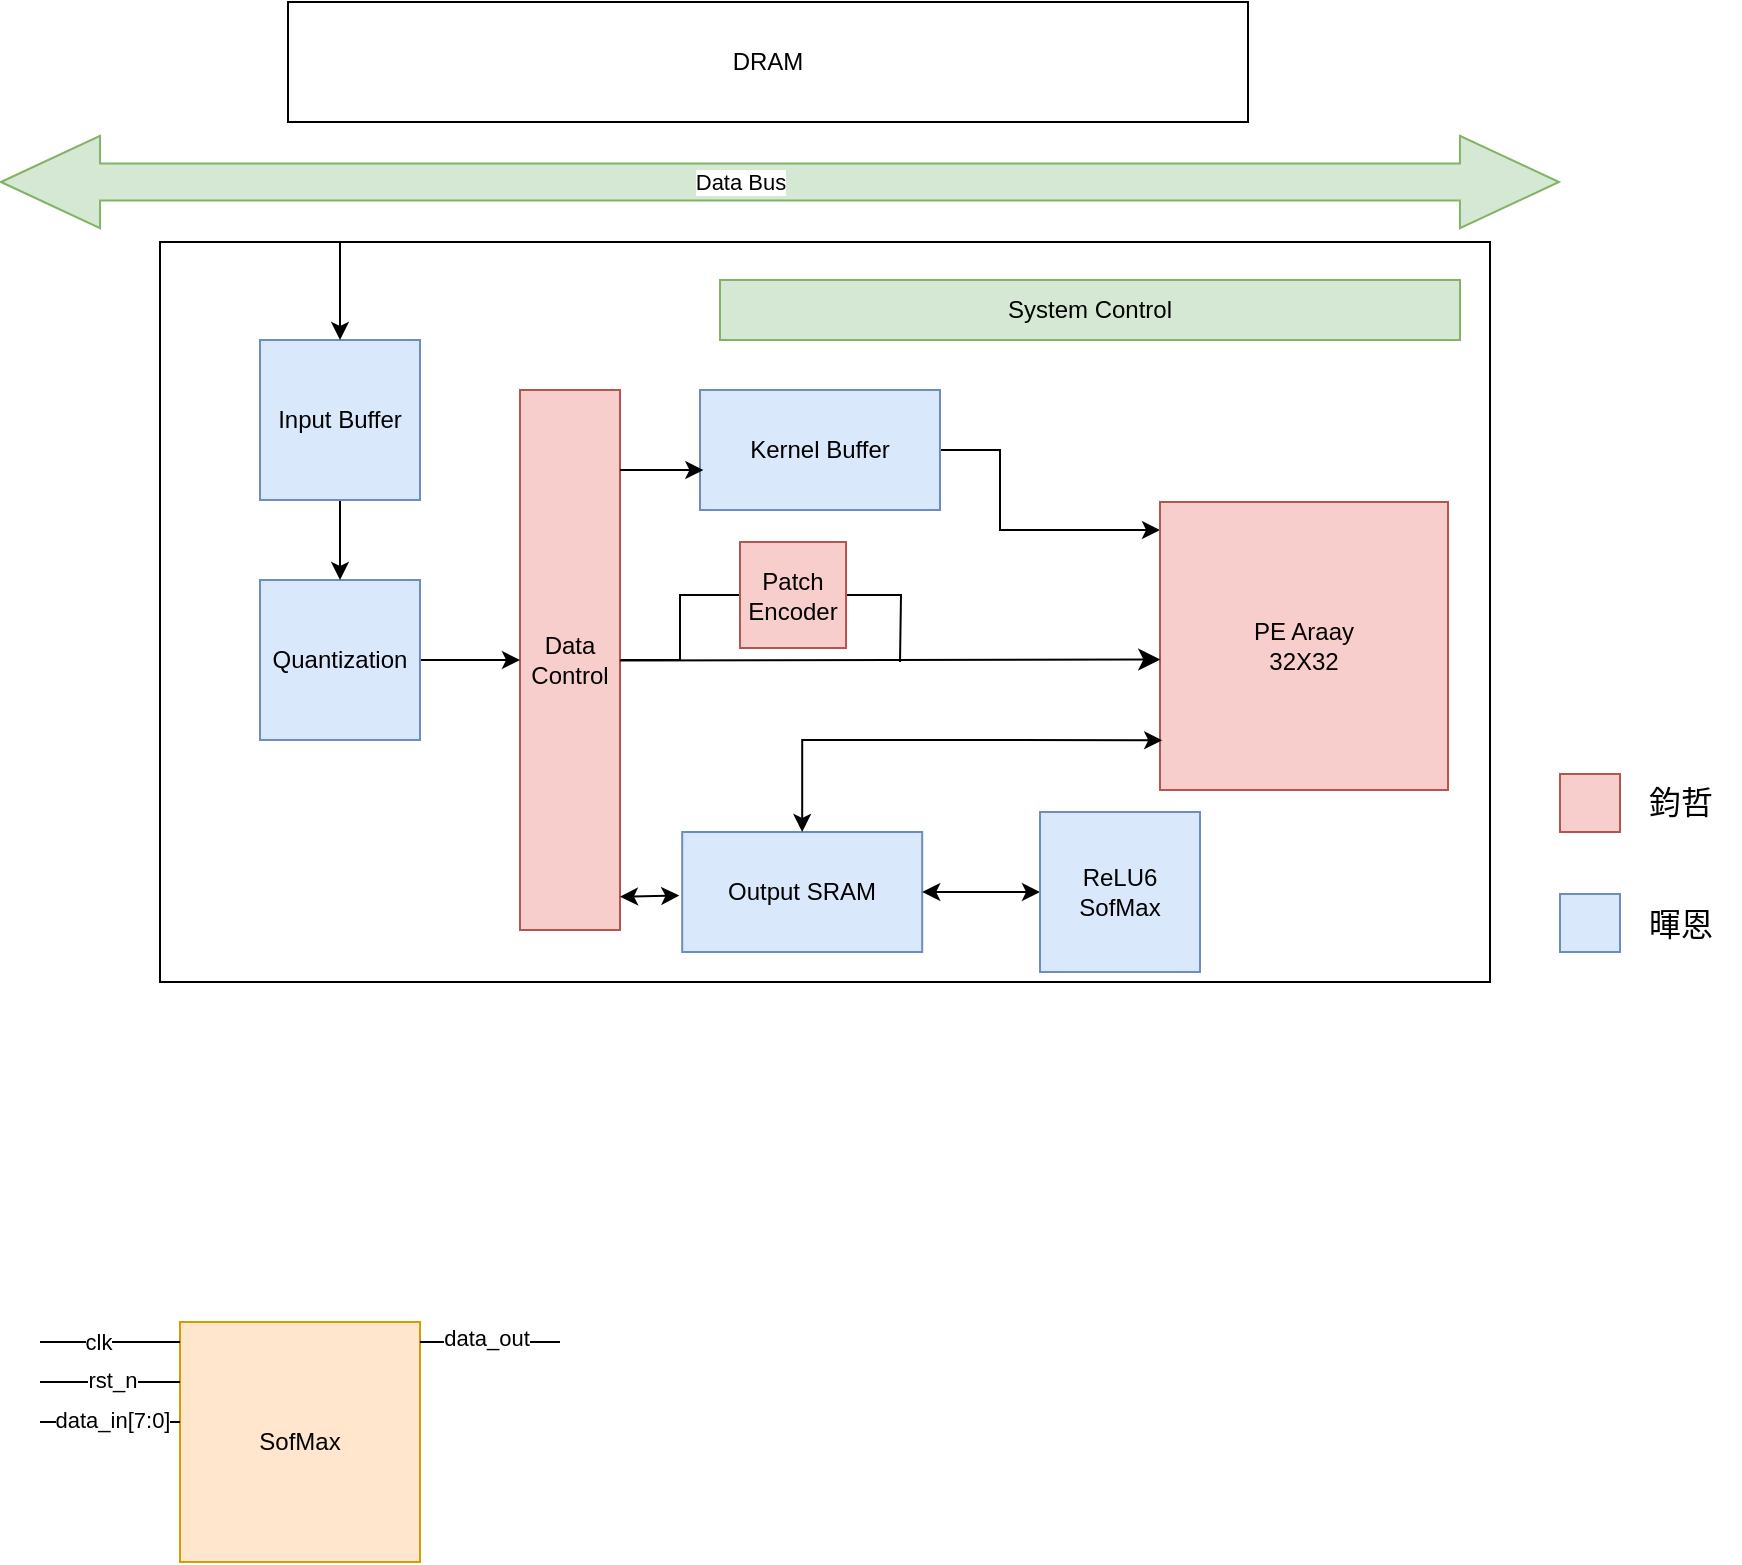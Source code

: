 <mxfile version="26.1.0">
  <diagram name="第 1 页" id="R4DH0BJwS-mU8cT8XBzc">
    <mxGraphModel dx="875" dy="463" grid="1" gridSize="10" guides="1" tooltips="1" connect="1" arrows="1" fold="1" page="1" pageScale="1" pageWidth="827" pageHeight="1169" math="0" shadow="0">
      <root>
        <mxCell id="0" />
        <mxCell id="1" parent="0" />
        <mxCell id="OkDpywnv8kksOyAQZFO7-6" value="" style="rounded=0;whiteSpace=wrap;html=1;" parent="1" vertex="1">
          <mxGeometry x="110" y="220" width="665" height="370" as="geometry" />
        </mxCell>
        <mxCell id="OkDpywnv8kksOyAQZFO7-1" value="DRAM" style="rounded=0;whiteSpace=wrap;html=1;" parent="1" vertex="1">
          <mxGeometry x="174" y="100" width="480" height="60" as="geometry" />
        </mxCell>
        <mxCell id="OkDpywnv8kksOyAQZFO7-24" style="edgeStyle=orthogonalEdgeStyle;rounded=0;orthogonalLoop=1;jettySize=auto;html=1;exitX=1;exitY=0.5;exitDx=0;exitDy=0;" parent="1" source="OkDpywnv8kksOyAQZFO7-8" target="OkDpywnv8kksOyAQZFO7-9" edge="1">
          <mxGeometry relative="1" as="geometry">
            <Array as="points">
              <mxPoint x="530" y="324" />
              <mxPoint x="530" y="364" />
            </Array>
          </mxGeometry>
        </mxCell>
        <mxCell id="OkDpywnv8kksOyAQZFO7-8" value="Kernel Buffer" style="rounded=0;whiteSpace=wrap;html=1;fillColor=#dae8fc;strokeColor=#6c8ebf;" parent="1" vertex="1">
          <mxGeometry x="380" y="294" width="120" height="60" as="geometry" />
        </mxCell>
        <mxCell id="OkDpywnv8kksOyAQZFO7-9" value="PE Araay&lt;div&gt;32X32&lt;/div&gt;" style="whiteSpace=wrap;html=1;aspect=fixed;fillColor=#f8cecc;strokeColor=#b85450;" parent="1" vertex="1">
          <mxGeometry x="610" y="350" width="144" height="144" as="geometry" />
        </mxCell>
        <mxCell id="OkDpywnv8kksOyAQZFO7-10" value="System Control" style="rounded=0;whiteSpace=wrap;html=1;fillColor=#d5e8d4;strokeColor=#82b366;" parent="1" vertex="1">
          <mxGeometry x="390" y="239" width="370" height="30" as="geometry" />
        </mxCell>
        <mxCell id="rcnTooPQDLB2SdmV_E21-9" style="edgeStyle=orthogonalEdgeStyle;rounded=0;orthogonalLoop=1;jettySize=auto;html=1;entryX=0;entryY=0.5;entryDx=0;entryDy=0;fontSize=12;startSize=8;endSize=8;endArrow=none;startFill=0;" parent="1" source="OkDpywnv8kksOyAQZFO7-11" target="5t1o25Z8IsedIhIc5Su0-1" edge="1">
          <mxGeometry relative="1" as="geometry" />
        </mxCell>
        <mxCell id="OkDpywnv8kksOyAQZFO7-11" value="Data Control" style="rounded=0;whiteSpace=wrap;html=1;fillColor=#f8cecc;strokeColor=#b85450;" parent="1" vertex="1">
          <mxGeometry x="290" y="294" width="50" height="270" as="geometry" />
        </mxCell>
        <mxCell id="OkDpywnv8kksOyAQZFO7-22" value="" style="edgeStyle=orthogonalEdgeStyle;rounded=0;orthogonalLoop=1;jettySize=auto;html=1;" parent="1" source="OkDpywnv8kksOyAQZFO7-12" target="OkDpywnv8kksOyAQZFO7-11" edge="1">
          <mxGeometry relative="1" as="geometry" />
        </mxCell>
        <mxCell id="OkDpywnv8kksOyAQZFO7-12" value="Quantization" style="whiteSpace=wrap;html=1;aspect=fixed;fillColor=#dae8fc;strokeColor=#6c8ebf;" parent="1" vertex="1">
          <mxGeometry x="160" y="389" width="80" height="80" as="geometry" />
        </mxCell>
        <mxCell id="OkDpywnv8kksOyAQZFO7-16" value="" style="edgeStyle=orthogonalEdgeStyle;rounded=0;orthogonalLoop=1;jettySize=auto;html=1;" parent="1" source="OkDpywnv8kksOyAQZFO7-13" target="OkDpywnv8kksOyAQZFO7-12" edge="1">
          <mxGeometry relative="1" as="geometry" />
        </mxCell>
        <mxCell id="OkDpywnv8kksOyAQZFO7-13" value="Input Buffer" style="whiteSpace=wrap;html=1;aspect=fixed;fillColor=#dae8fc;strokeColor=#6c8ebf;" parent="1" vertex="1">
          <mxGeometry x="160" y="269" width="80" height="80" as="geometry" />
        </mxCell>
        <mxCell id="OkDpywnv8kksOyAQZFO7-14" value="" style="endArrow=classic;html=1;rounded=0;entryX=0.5;entryY=0;entryDx=0;entryDy=0;" parent="1" target="OkDpywnv8kksOyAQZFO7-13" edge="1">
          <mxGeometry width="50" height="50" relative="1" as="geometry">
            <mxPoint x="200" y="220" as="sourcePoint" />
            <mxPoint x="430" y="229" as="targetPoint" />
            <Array as="points">
              <mxPoint x="200" y="239" />
            </Array>
          </mxGeometry>
        </mxCell>
        <mxCell id="OkDpywnv8kksOyAQZFO7-19" value="Output SRAM" style="rounded=0;whiteSpace=wrap;html=1;fillColor=#dae8fc;strokeColor=#6c8ebf;" parent="1" vertex="1">
          <mxGeometry x="371.1" y="515" width="120" height="60" as="geometry" />
        </mxCell>
        <mxCell id="OkDpywnv8kksOyAQZFO7-23" style="edgeStyle=orthogonalEdgeStyle;rounded=0;orthogonalLoop=1;jettySize=auto;html=1;entryX=0;entryY=0.801;entryDx=0;entryDy=0;entryPerimeter=0;startArrow=classic;startFill=1;" parent="1" source="OkDpywnv8kksOyAQZFO7-19" edge="1">
          <mxGeometry relative="1" as="geometry">
            <Array as="points">
              <mxPoint x="511.1" y="469" />
              <mxPoint x="511.1" y="469" />
            </Array>
            <mxPoint x="611.1" y="469.13" as="targetPoint" />
          </mxGeometry>
        </mxCell>
        <mxCell id="OkDpywnv8kksOyAQZFO7-27" style="edgeStyle=orthogonalEdgeStyle;rounded=0;orthogonalLoop=1;jettySize=auto;html=1;entryX=0.014;entryY=0.667;entryDx=0;entryDy=0;entryPerimeter=0;" parent="1" source="OkDpywnv8kksOyAQZFO7-11" target="OkDpywnv8kksOyAQZFO7-8" edge="1">
          <mxGeometry relative="1" as="geometry">
            <Array as="points">
              <mxPoint x="360" y="334" />
              <mxPoint x="360" y="334" />
            </Array>
          </mxGeometry>
        </mxCell>
        <mxCell id="ebzPi23pfYSnqGrzwmWH-2" value="" style="shape=flexArrow;endArrow=classic;startArrow=classic;html=1;rounded=0;startWidth=26.667;startSize=16.176;endWidth=26.667;endSize=16.176;width=18.571;fillColor=#d5e8d4;strokeColor=#82b366;" parent="1" edge="1">
          <mxGeometry width="100" height="100" relative="1" as="geometry">
            <mxPoint x="30" y="190" as="sourcePoint" />
            <mxPoint x="810" y="190" as="targetPoint" />
          </mxGeometry>
        </mxCell>
        <mxCell id="ebzPi23pfYSnqGrzwmWH-3" value="Data Bus" style="edgeLabel;html=1;align=center;verticalAlign=middle;resizable=0;points=[];" parent="ebzPi23pfYSnqGrzwmWH-2" vertex="1" connectable="0">
          <mxGeometry x="0.068" y="-2" relative="1" as="geometry">
            <mxPoint x="-47" y="-2" as="offset" />
          </mxGeometry>
        </mxCell>
        <mxCell id="rcnTooPQDLB2SdmV_E21-10" style="rounded=0;orthogonalLoop=1;jettySize=auto;html=1;exitX=1;exitY=0.5;exitDx=0;exitDy=0;fontSize=12;startSize=8;endSize=8;edgeStyle=orthogonalEdgeStyle;endArrow=none;endFill=1;startFill=0;" parent="1" source="5t1o25Z8IsedIhIc5Su0-1" edge="1">
          <mxGeometry relative="1" as="geometry">
            <mxPoint x="480" y="430" as="targetPoint" />
          </mxGeometry>
        </mxCell>
        <mxCell id="5t1o25Z8IsedIhIc5Su0-1" value="Patch Encoder" style="whiteSpace=wrap;html=1;aspect=fixed;fillColor=#f8cecc;strokeColor=#b85450;" parent="1" vertex="1">
          <mxGeometry x="400" y="370" width="53" height="53" as="geometry" />
        </mxCell>
        <mxCell id="4Cb8X_QxTUA7RpCp9qkw-7" value="" style="edgeStyle=orthogonalEdgeStyle;rounded=0;orthogonalLoop=1;jettySize=auto;html=1;startArrow=classic;startFill=1;" parent="1" source="4Cb8X_QxTUA7RpCp9qkw-1" target="OkDpywnv8kksOyAQZFO7-19" edge="1">
          <mxGeometry relative="1" as="geometry">
            <Array as="points">
              <mxPoint x="530" y="545" />
              <mxPoint x="530" y="545" />
            </Array>
          </mxGeometry>
        </mxCell>
        <mxCell id="4Cb8X_QxTUA7RpCp9qkw-1" value="ReLU6&lt;div&gt;SofMax&lt;/div&gt;" style="whiteSpace=wrap;html=1;aspect=fixed;fillColor=#dae8fc;strokeColor=#6c8ebf;" parent="1" vertex="1">
          <mxGeometry x="550" y="505" width="80" height="80" as="geometry" />
        </mxCell>
        <mxCell id="4Cb8X_QxTUA7RpCp9qkw-2" value="" style="endArrow=classic;startArrow=classic;html=1;rounded=0;entryX=-0.012;entryY=0.53;entryDx=0;entryDy=0;exitX=0.978;exitY=0.694;exitDx=0;exitDy=0;exitPerimeter=0;entryPerimeter=0;" parent="1" target="OkDpywnv8kksOyAQZFO7-19" edge="1">
          <mxGeometry width="50" height="50" relative="1" as="geometry">
            <mxPoint x="340.0" y="547.38" as="sourcePoint" />
            <mxPoint x="401.1" y="488" as="targetPoint" />
          </mxGeometry>
        </mxCell>
        <mxCell id="rcnTooPQDLB2SdmV_E21-7" style="edgeStyle=none;curved=1;rounded=0;orthogonalLoop=1;jettySize=auto;html=1;entryX=0.001;entryY=0.545;entryDx=0;entryDy=0;entryPerimeter=0;fontSize=12;startSize=8;endSize=8;" parent="1" edge="1">
          <mxGeometry relative="1" as="geometry">
            <mxPoint x="340" y="429.236" as="sourcePoint" />
            <mxPoint x="610.144" y="428.76" as="targetPoint" />
          </mxGeometry>
        </mxCell>
        <mxCell id="wBEfhTjBDFwOtSEYXdpT-1" value="SofMax" style="whiteSpace=wrap;html=1;aspect=fixed;fillColor=#ffe6cc;strokeColor=#d79b00;" vertex="1" parent="1">
          <mxGeometry x="120" y="760" width="120" height="120" as="geometry" />
        </mxCell>
        <mxCell id="brniwHl47BYN1fw4Uu6s-4" value="" style="whiteSpace=wrap;html=1;fillColor=#f8cecc;strokeColor=#b85450;" vertex="1" parent="1">
          <mxGeometry x="810" y="486" width="30" height="29" as="geometry" />
        </mxCell>
        <mxCell id="wBEfhTjBDFwOtSEYXdpT-2" value="" style="endArrow=none;html=1;rounded=0;" edge="1" parent="1">
          <mxGeometry width="50" height="50" relative="1" as="geometry">
            <mxPoint x="50" y="770" as="sourcePoint" />
            <mxPoint x="120" y="770" as="targetPoint" />
          </mxGeometry>
        </mxCell>
        <mxCell id="wBEfhTjBDFwOtSEYXdpT-5" value="clk" style="edgeLabel;html=1;align=center;verticalAlign=middle;resizable=0;points=[];" vertex="1" connectable="0" parent="wBEfhTjBDFwOtSEYXdpT-2">
          <mxGeometry x="-0.171" relative="1" as="geometry">
            <mxPoint as="offset" />
          </mxGeometry>
        </mxCell>
        <mxCell id="brniwHl47BYN1fw4Uu6s-5" value="" style="whiteSpace=wrap;html=1;fillColor=#dae8fc;strokeColor=#6c8ebf;" vertex="1" parent="1">
          <mxGeometry x="810" y="546" width="30" height="29" as="geometry" />
        </mxCell>
        <mxCell id="wBEfhTjBDFwOtSEYXdpT-3" value="" style="endArrow=none;html=1;rounded=0;" edge="1" parent="1">
          <mxGeometry width="50" height="50" relative="1" as="geometry">
            <mxPoint x="50" y="790" as="sourcePoint" />
            <mxPoint x="120" y="790" as="targetPoint" />
          </mxGeometry>
        </mxCell>
        <mxCell id="wBEfhTjBDFwOtSEYXdpT-6" value="rst_n" style="edgeLabel;html=1;align=center;verticalAlign=middle;resizable=0;points=[];" vertex="1" connectable="0" parent="wBEfhTjBDFwOtSEYXdpT-3">
          <mxGeometry x="0.009" y="1" relative="1" as="geometry">
            <mxPoint as="offset" />
          </mxGeometry>
        </mxCell>
        <mxCell id="brniwHl47BYN1fw4Uu6s-6" value="暉恩" style="text;html=1;align=center;verticalAlign=middle;resizable=0;points=[];autosize=1;strokeColor=none;fillColor=none;fontSize=16;" vertex="1" parent="1">
          <mxGeometry x="840" y="546" width="60" height="30" as="geometry" />
        </mxCell>
        <mxCell id="wBEfhTjBDFwOtSEYXdpT-4" value="" style="endArrow=none;html=1;rounded=0;" edge="1" parent="1">
          <mxGeometry width="50" height="50" relative="1" as="geometry">
            <mxPoint x="240" y="770" as="sourcePoint" />
            <mxPoint x="310" y="770" as="targetPoint" />
          </mxGeometry>
        </mxCell>
        <mxCell id="wBEfhTjBDFwOtSEYXdpT-9" value="data_out" style="edgeLabel;html=1;align=center;verticalAlign=middle;resizable=0;points=[];" vertex="1" connectable="0" parent="wBEfhTjBDFwOtSEYXdpT-4">
          <mxGeometry x="-0.067" y="2" relative="1" as="geometry">
            <mxPoint as="offset" />
          </mxGeometry>
        </mxCell>
        <mxCell id="brniwHl47BYN1fw4Uu6s-7" value="鈞哲" style="text;html=1;align=center;verticalAlign=middle;resizable=0;points=[];autosize=1;strokeColor=none;fillColor=none;fontSize=16;" vertex="1" parent="1">
          <mxGeometry x="840" y="485" width="60" height="30" as="geometry" />
        </mxCell>
        <mxCell id="wBEfhTjBDFwOtSEYXdpT-7" value="" style="endArrow=none;html=1;rounded=0;" edge="1" parent="1">
          <mxGeometry width="50" height="50" relative="1" as="geometry">
            <mxPoint x="50" y="810" as="sourcePoint" />
            <mxPoint x="120" y="810" as="targetPoint" />
          </mxGeometry>
        </mxCell>
        <mxCell id="wBEfhTjBDFwOtSEYXdpT-8" value="data_in[7:0]" style="edgeLabel;html=1;align=center;verticalAlign=middle;resizable=0;points=[];" vertex="1" connectable="0" parent="wBEfhTjBDFwOtSEYXdpT-7">
          <mxGeometry x="0.009" y="1" relative="1" as="geometry">
            <mxPoint as="offset" />
          </mxGeometry>
        </mxCell>
      </root>
    </mxGraphModel>
  </diagram>
</mxfile>
